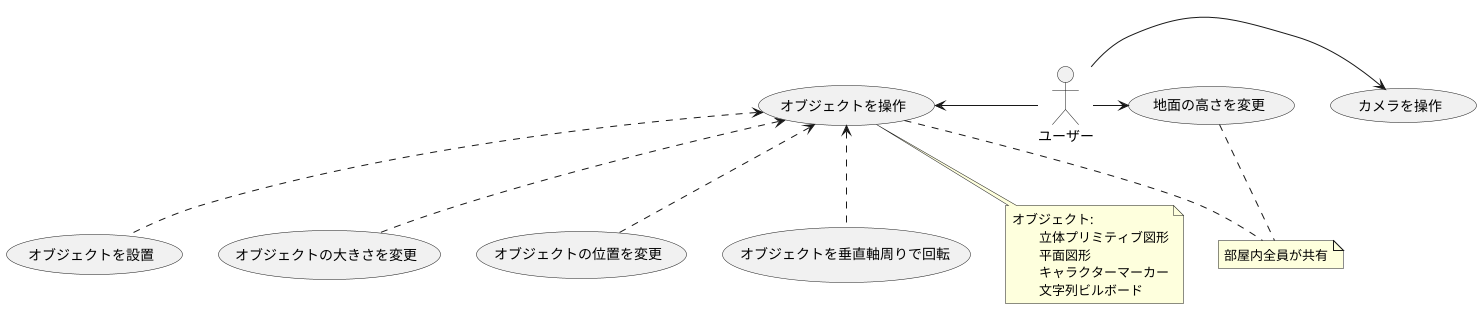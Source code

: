 @startuml

ユーザー -> (カメラを操作)

(地面の高さを変更) as (G1)
ユーザー -> (G1)

(オブジェクトを操作) as (O)
(O) <- ユーザー

O <.. (オブジェクトを設置) 
O <.. (オブジェクトの大きさを変更)
O <.. (オブジェクトの位置を変更)
O <.. (オブジェクトを垂直軸周りで回転)


note "オブジェクト:\n\t立体プリミティブ図形\n\t平面図形\n\tキャラクターマーカー\n\t文字列ビルボード" as ON
(O) .. ON 

note "部屋内全員が共有" as SHARE
(G1) .. SHARE
(O) .. SHARE

@enduml